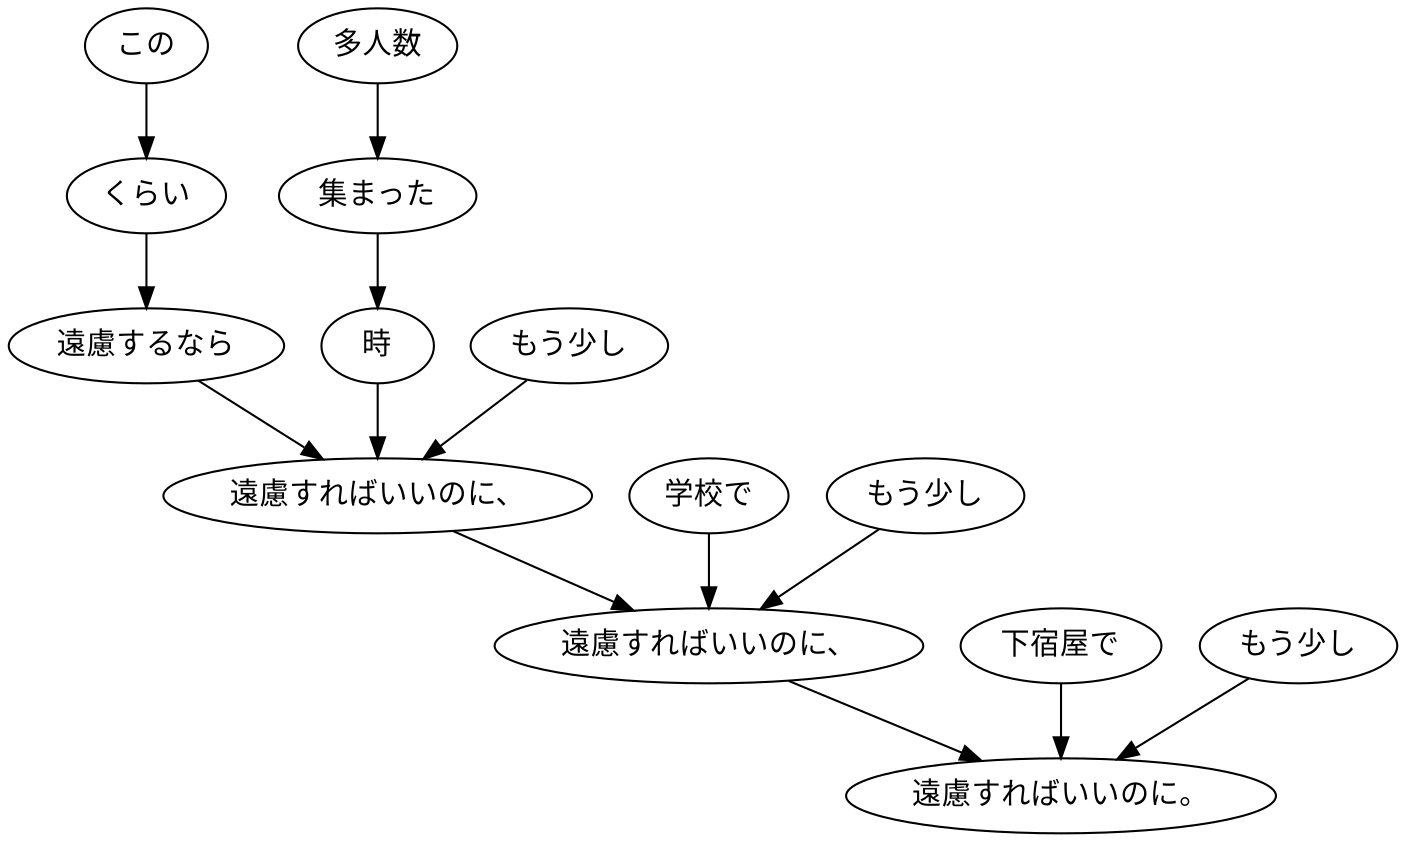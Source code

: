 digraph graph7199 {
	node0 [label="この"];
	node1 [label="くらい"];
	node2 [label="遠慮するなら"];
	node3 [label="多人数"];
	node4 [label="集まった"];
	node5 [label="時"];
	node6 [label="もう少し"];
	node7 [label="遠慮すればいいのに、"];
	node8 [label="学校で"];
	node9 [label="もう少し"];
	node10 [label="遠慮すればいいのに、"];
	node11 [label="下宿屋で"];
	node12 [label="もう少し"];
	node13 [label="遠慮すればいいのに。"];
	node0 -> node1;
	node1 -> node2;
	node2 -> node7;
	node3 -> node4;
	node4 -> node5;
	node5 -> node7;
	node6 -> node7;
	node7 -> node10;
	node8 -> node10;
	node9 -> node10;
	node10 -> node13;
	node11 -> node13;
	node12 -> node13;
}
